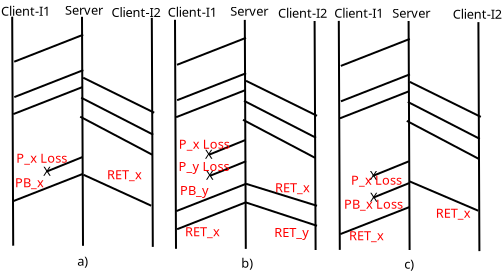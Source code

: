 <?xml version="1.0" encoding="UTF-8"?>
<dia:diagram xmlns:dia="http://www.lysator.liu.se/~alla/dia/">
  <dia:layer name="Background" visible="true" active="true">
    <dia:object type="Standard - Line" version="0" id="O0">
      <dia:attribute name="obj_pos">
        <dia:point val="2.1,1"/>
      </dia:attribute>
      <dia:attribute name="obj_bb">
        <dia:rectangle val="2.05,0.95;2.2,12.5"/>
      </dia:attribute>
      <dia:attribute name="conn_endpoints">
        <dia:point val="2.1,1"/>
        <dia:point val="2.15,12.45"/>
      </dia:attribute>
      <dia:attribute name="numcp">
        <dia:int val="1"/>
      </dia:attribute>
    </dia:object>
    <dia:object type="Standard - Line" version="0" id="O1">
      <dia:attribute name="obj_pos">
        <dia:point val="5.59,1.005"/>
      </dia:attribute>
      <dia:attribute name="obj_bb">
        <dia:rectangle val="5.54,0.955;5.69,12.505"/>
      </dia:attribute>
      <dia:attribute name="conn_endpoints">
        <dia:point val="5.59,1.005"/>
        <dia:point val="5.64,12.455"/>
      </dia:attribute>
      <dia:attribute name="numcp">
        <dia:int val="1"/>
      </dia:attribute>
    </dia:object>
    <dia:object type="Standard - Line" version="0" id="O2">
      <dia:attribute name="obj_pos">
        <dia:point val="9.08,1.06"/>
      </dia:attribute>
      <dia:attribute name="obj_bb">
        <dia:rectangle val="9.03,1.01;9.18,12.56"/>
      </dia:attribute>
      <dia:attribute name="conn_endpoints">
        <dia:point val="9.08,1.06"/>
        <dia:point val="9.13,12.51"/>
      </dia:attribute>
      <dia:attribute name="numcp">
        <dia:int val="1"/>
      </dia:attribute>
    </dia:object>
    <dia:object type="Standard - Line" version="0" id="O3">
      <dia:attribute name="obj_pos">
        <dia:point val="5.65,4.05"/>
      </dia:attribute>
      <dia:attribute name="obj_bb">
        <dia:rectangle val="5.583,3.983;9.267,5.867"/>
      </dia:attribute>
      <dia:attribute name="conn_endpoints">
        <dia:point val="5.65,4.05"/>
        <dia:point val="9.2,5.8"/>
      </dia:attribute>
      <dia:attribute name="numcp">
        <dia:int val="1"/>
      </dia:attribute>
    </dia:object>
    <dia:object type="Standard - Line" version="0" id="O4">
      <dia:attribute name="obj_pos">
        <dia:point val="5.55,5.05"/>
      </dia:attribute>
      <dia:attribute name="obj_bb">
        <dia:rectangle val="5.483,4.983;9.217,6.967"/>
      </dia:attribute>
      <dia:attribute name="conn_endpoints">
        <dia:point val="5.55,5.05"/>
        <dia:point val="9.15,6.9"/>
      </dia:attribute>
      <dia:attribute name="numcp">
        <dia:int val="1"/>
      </dia:attribute>
    </dia:object>
    <dia:object type="Standard - Line" version="0" id="O5">
      <dia:attribute name="obj_pos">
        <dia:point val="5.5,6"/>
      </dia:attribute>
      <dia:attribute name="obj_bb">
        <dia:rectangle val="5.432,5.932;9.168,7.968"/>
      </dia:attribute>
      <dia:attribute name="conn_endpoints">
        <dia:point val="5.5,6"/>
        <dia:point val="9.1,7.9"/>
      </dia:attribute>
      <dia:attribute name="numcp">
        <dia:int val="1"/>
      </dia:attribute>
    </dia:object>
    <dia:object type="Standard - Line" version="0" id="O6">
      <dia:attribute name="obj_pos">
        <dia:point val="2.2,3.25"/>
      </dia:attribute>
      <dia:attribute name="obj_bb">
        <dia:rectangle val="2.135,1.835;5.715,3.315"/>
      </dia:attribute>
      <dia:attribute name="conn_endpoints">
        <dia:point val="2.2,3.25"/>
        <dia:point val="5.65,1.9"/>
      </dia:attribute>
      <dia:attribute name="numcp">
        <dia:int val="1"/>
      </dia:attribute>
    </dia:object>
    <dia:object type="Standard - Text" version="1" id="O7">
      <dia:attribute name="obj_pos">
        <dia:point val="3.65,8.95"/>
      </dia:attribute>
      <dia:attribute name="obj_bb">
        <dia:rectangle val="3.65,8.355;4.088,9.102"/>
      </dia:attribute>
      <dia:attribute name="text">
        <dia:composite type="text">
          <dia:attribute name="string">
            <dia:string>#X#</dia:string>
          </dia:attribute>
          <dia:attribute name="font">
            <dia:font family="sans" style="0" name="Helvetica"/>
          </dia:attribute>
          <dia:attribute name="height">
            <dia:real val="0.8"/>
          </dia:attribute>
          <dia:attribute name="pos">
            <dia:point val="3.65,8.95"/>
          </dia:attribute>
          <dia:attribute name="color">
            <dia:color val="#000000"/>
          </dia:attribute>
          <dia:attribute name="alignment">
            <dia:enum val="0"/>
          </dia:attribute>
        </dia:composite>
      </dia:attribute>
      <dia:attribute name="valign">
        <dia:enum val="3"/>
      </dia:attribute>
    </dia:object>
    <dia:object type="Standard - Line" version="0" id="O8">
      <dia:attribute name="obj_pos">
        <dia:point val="2.205,5.02"/>
      </dia:attribute>
      <dia:attribute name="obj_bb">
        <dia:rectangle val="2.14,3.605;5.72,5.085"/>
      </dia:attribute>
      <dia:attribute name="conn_endpoints">
        <dia:point val="2.205,5.02"/>
        <dia:point val="5.655,3.67"/>
      </dia:attribute>
      <dia:attribute name="numcp">
        <dia:int val="1"/>
      </dia:attribute>
    </dia:object>
    <dia:object type="Standard - Line" version="0" id="O9">
      <dia:attribute name="obj_pos">
        <dia:point val="2.155,5.87"/>
      </dia:attribute>
      <dia:attribute name="obj_bb">
        <dia:rectangle val="2.09,4.455;5.67,5.935"/>
      </dia:attribute>
      <dia:attribute name="conn_endpoints">
        <dia:point val="2.155,5.87"/>
        <dia:point val="5.605,4.52"/>
      </dia:attribute>
      <dia:attribute name="numcp">
        <dia:int val="1"/>
      </dia:attribute>
    </dia:object>
    <dia:object type="Standard - Line" version="0" id="O10">
      <dia:attribute name="obj_pos">
        <dia:point val="3.8,8.75"/>
      </dia:attribute>
      <dia:attribute name="obj_bb">
        <dia:rectangle val="3.735,7.955;5.67,8.815"/>
      </dia:attribute>
      <dia:attribute name="conn_endpoints">
        <dia:point val="3.8,8.75"/>
        <dia:point val="5.605,8.02"/>
      </dia:attribute>
      <dia:attribute name="numcp">
        <dia:int val="1"/>
      </dia:attribute>
    </dia:object>
    <dia:object type="Standard - Line" version="0" id="O11">
      <dia:attribute name="obj_pos">
        <dia:point val="10.24,1.155"/>
      </dia:attribute>
      <dia:attribute name="obj_bb">
        <dia:rectangle val="10.19,1.105;10.34,12.655"/>
      </dia:attribute>
      <dia:attribute name="conn_endpoints">
        <dia:point val="10.24,1.155"/>
        <dia:point val="10.29,12.605"/>
      </dia:attribute>
      <dia:attribute name="numcp">
        <dia:int val="1"/>
      </dia:attribute>
    </dia:object>
    <dia:object type="Standard - Line" version="0" id="O12">
      <dia:attribute name="obj_pos">
        <dia:point val="13.73,1.16"/>
      </dia:attribute>
      <dia:attribute name="obj_bb">
        <dia:rectangle val="13.68,1.11;13.831,12.661"/>
      </dia:attribute>
      <dia:attribute name="conn_endpoints">
        <dia:point val="13.73,1.16"/>
        <dia:point val="13.78,12.61"/>
      </dia:attribute>
      <dia:attribute name="numcp">
        <dia:int val="1"/>
      </dia:attribute>
    </dia:object>
    <dia:object type="Standard - Line" version="0" id="O13">
      <dia:attribute name="obj_pos">
        <dia:point val="17.22,1.215"/>
      </dia:attribute>
      <dia:attribute name="obj_bb">
        <dia:rectangle val="17.17,1.165;17.321,12.716"/>
      </dia:attribute>
      <dia:attribute name="conn_endpoints">
        <dia:point val="17.22,1.215"/>
        <dia:point val="17.27,12.665"/>
      </dia:attribute>
      <dia:attribute name="numcp">
        <dia:int val="1"/>
      </dia:attribute>
    </dia:object>
    <dia:object type="Standard - Line" version="0" id="O14">
      <dia:attribute name="obj_pos">
        <dia:point val="13.79,4.205"/>
      </dia:attribute>
      <dia:attribute name="obj_bb">
        <dia:rectangle val="13.723,4.138;17.407,6.022"/>
      </dia:attribute>
      <dia:attribute name="conn_endpoints">
        <dia:point val="13.79,4.205"/>
        <dia:point val="17.34,5.955"/>
      </dia:attribute>
      <dia:attribute name="numcp">
        <dia:int val="1"/>
      </dia:attribute>
    </dia:object>
    <dia:object type="Standard - Line" version="0" id="O15">
      <dia:attribute name="obj_pos">
        <dia:point val="13.69,5.205"/>
      </dia:attribute>
      <dia:attribute name="obj_bb">
        <dia:rectangle val="13.623,5.138;17.358,7.123"/>
      </dia:attribute>
      <dia:attribute name="conn_endpoints">
        <dia:point val="13.69,5.205"/>
        <dia:point val="17.29,7.055"/>
      </dia:attribute>
      <dia:attribute name="numcp">
        <dia:int val="1"/>
      </dia:attribute>
    </dia:object>
    <dia:object type="Standard - Line" version="0" id="O16">
      <dia:attribute name="obj_pos">
        <dia:point val="13.64,6.155"/>
      </dia:attribute>
      <dia:attribute name="obj_bb">
        <dia:rectangle val="13.573,6.088;17.308,8.123"/>
      </dia:attribute>
      <dia:attribute name="conn_endpoints">
        <dia:point val="13.64,6.155"/>
        <dia:point val="17.24,8.055"/>
      </dia:attribute>
      <dia:attribute name="numcp">
        <dia:int val="1"/>
      </dia:attribute>
    </dia:object>
    <dia:object type="Standard - Line" version="0" id="O17">
      <dia:attribute name="obj_pos">
        <dia:point val="10.34,3.405"/>
      </dia:attribute>
      <dia:attribute name="obj_bb">
        <dia:rectangle val="10.275,1.99;13.855,3.47"/>
      </dia:attribute>
      <dia:attribute name="conn_endpoints">
        <dia:point val="10.34,3.405"/>
        <dia:point val="13.79,2.055"/>
      </dia:attribute>
      <dia:attribute name="numcp">
        <dia:int val="1"/>
      </dia:attribute>
    </dia:object>
    <dia:object type="Standard - Text" version="1" id="O18">
      <dia:attribute name="obj_pos">
        <dia:point val="11.79,9.155"/>
      </dia:attribute>
      <dia:attribute name="obj_bb">
        <dia:rectangle val="11.79,8.56;12.228,9.308"/>
      </dia:attribute>
      <dia:attribute name="text">
        <dia:composite type="text">
          <dia:attribute name="string">
            <dia:string>#X#</dia:string>
          </dia:attribute>
          <dia:attribute name="font">
            <dia:font family="sans" style="0" name="Helvetica"/>
          </dia:attribute>
          <dia:attribute name="height">
            <dia:real val="0.8"/>
          </dia:attribute>
          <dia:attribute name="pos">
            <dia:point val="11.79,9.155"/>
          </dia:attribute>
          <dia:attribute name="color">
            <dia:color val="#000000"/>
          </dia:attribute>
          <dia:attribute name="alignment">
            <dia:enum val="0"/>
          </dia:attribute>
        </dia:composite>
      </dia:attribute>
      <dia:attribute name="valign">
        <dia:enum val="3"/>
      </dia:attribute>
    </dia:object>
    <dia:object type="Standard - Line" version="0" id="O19">
      <dia:attribute name="obj_pos">
        <dia:point val="10.345,5.175"/>
      </dia:attribute>
      <dia:attribute name="obj_bb">
        <dia:rectangle val="10.28,3.76;13.86,5.24"/>
      </dia:attribute>
      <dia:attribute name="conn_endpoints">
        <dia:point val="10.345,5.175"/>
        <dia:point val="13.795,3.825"/>
      </dia:attribute>
      <dia:attribute name="numcp">
        <dia:int val="1"/>
      </dia:attribute>
    </dia:object>
    <dia:object type="Standard - Line" version="0" id="O20">
      <dia:attribute name="obj_pos">
        <dia:point val="10.295,6.025"/>
      </dia:attribute>
      <dia:attribute name="obj_bb">
        <dia:rectangle val="10.23,4.61;13.81,6.09"/>
      </dia:attribute>
      <dia:attribute name="conn_endpoints">
        <dia:point val="10.295,6.025"/>
        <dia:point val="13.745,4.675"/>
      </dia:attribute>
      <dia:attribute name="numcp">
        <dia:int val="1"/>
      </dia:attribute>
    </dia:object>
    <dia:object type="Standard - Line" version="0" id="O21">
      <dia:attribute name="obj_pos">
        <dia:point val="11.99,8.955"/>
      </dia:attribute>
      <dia:attribute name="obj_bb">
        <dia:rectangle val="11.925,8.16;13.86,9.02"/>
      </dia:attribute>
      <dia:attribute name="conn_endpoints">
        <dia:point val="11.99,8.955"/>
        <dia:point val="13.795,8.225"/>
      </dia:attribute>
      <dia:attribute name="numcp">
        <dia:int val="1"/>
      </dia:attribute>
    </dia:object>
    <dia:object type="Standard - Line" version="0" id="O22">
      <dia:attribute name="obj_pos">
        <dia:point val="18.43,1.21"/>
      </dia:attribute>
      <dia:attribute name="obj_bb">
        <dia:rectangle val="18.38,1.16;18.53,12.71"/>
      </dia:attribute>
      <dia:attribute name="conn_endpoints">
        <dia:point val="18.43,1.21"/>
        <dia:point val="18.48,12.66"/>
      </dia:attribute>
      <dia:attribute name="numcp">
        <dia:int val="1"/>
      </dia:attribute>
    </dia:object>
    <dia:object type="Standard - Line" version="0" id="O23">
      <dia:attribute name="obj_pos">
        <dia:point val="21.92,1.215"/>
      </dia:attribute>
      <dia:attribute name="obj_bb">
        <dia:rectangle val="21.87,1.165;22.021,12.716"/>
      </dia:attribute>
      <dia:attribute name="conn_endpoints">
        <dia:point val="21.92,1.215"/>
        <dia:point val="21.97,12.665"/>
      </dia:attribute>
      <dia:attribute name="numcp">
        <dia:int val="1"/>
      </dia:attribute>
    </dia:object>
    <dia:object type="Standard - Line" version="0" id="O24">
      <dia:attribute name="obj_pos">
        <dia:point val="25.41,1.27"/>
      </dia:attribute>
      <dia:attribute name="obj_bb">
        <dia:rectangle val="25.36,1.22;25.511,12.771"/>
      </dia:attribute>
      <dia:attribute name="conn_endpoints">
        <dia:point val="25.41,1.27"/>
        <dia:point val="25.46,12.72"/>
      </dia:attribute>
      <dia:attribute name="numcp">
        <dia:int val="1"/>
      </dia:attribute>
    </dia:object>
    <dia:object type="Standard - Line" version="0" id="O25">
      <dia:attribute name="obj_pos">
        <dia:point val="21.98,4.26"/>
      </dia:attribute>
      <dia:attribute name="obj_bb">
        <dia:rectangle val="21.913,4.193;25.597,6.077"/>
      </dia:attribute>
      <dia:attribute name="conn_endpoints">
        <dia:point val="21.98,4.26"/>
        <dia:point val="25.53,6.01"/>
      </dia:attribute>
      <dia:attribute name="numcp">
        <dia:int val="1"/>
      </dia:attribute>
    </dia:object>
    <dia:object type="Standard - Line" version="0" id="O26">
      <dia:attribute name="obj_pos">
        <dia:point val="21.88,5.26"/>
      </dia:attribute>
      <dia:attribute name="obj_bb">
        <dia:rectangle val="21.813,5.193;25.547,7.178"/>
      </dia:attribute>
      <dia:attribute name="conn_endpoints">
        <dia:point val="21.88,5.26"/>
        <dia:point val="25.48,7.11"/>
      </dia:attribute>
      <dia:attribute name="numcp">
        <dia:int val="1"/>
      </dia:attribute>
    </dia:object>
    <dia:object type="Standard - Line" version="0" id="O27">
      <dia:attribute name="obj_pos">
        <dia:point val="21.83,6.21"/>
      </dia:attribute>
      <dia:attribute name="obj_bb">
        <dia:rectangle val="21.763,6.143;25.498,8.178"/>
      </dia:attribute>
      <dia:attribute name="conn_endpoints">
        <dia:point val="21.83,6.21"/>
        <dia:point val="25.43,8.11"/>
      </dia:attribute>
      <dia:attribute name="numcp">
        <dia:int val="1"/>
      </dia:attribute>
    </dia:object>
    <dia:object type="Standard - Line" version="0" id="O28">
      <dia:attribute name="obj_pos">
        <dia:point val="18.53,3.46"/>
      </dia:attribute>
      <dia:attribute name="obj_bb">
        <dia:rectangle val="18.465,2.045;22.045,3.525"/>
      </dia:attribute>
      <dia:attribute name="conn_endpoints">
        <dia:point val="18.53,3.46"/>
        <dia:point val="21.98,2.11"/>
      </dia:attribute>
      <dia:attribute name="numcp">
        <dia:int val="1"/>
      </dia:attribute>
    </dia:object>
    <dia:object type="Standard - Text" version="1" id="O29">
      <dia:attribute name="obj_pos">
        <dia:point val="19.98,9.16"/>
      </dia:attribute>
      <dia:attribute name="obj_bb">
        <dia:rectangle val="19.98,8.565;20.418,9.313"/>
      </dia:attribute>
      <dia:attribute name="text">
        <dia:composite type="text">
          <dia:attribute name="string">
            <dia:string>#X#</dia:string>
          </dia:attribute>
          <dia:attribute name="font">
            <dia:font family="sans" style="0" name="Helvetica"/>
          </dia:attribute>
          <dia:attribute name="height">
            <dia:real val="0.8"/>
          </dia:attribute>
          <dia:attribute name="pos">
            <dia:point val="19.98,9.16"/>
          </dia:attribute>
          <dia:attribute name="color">
            <dia:color val="#000000"/>
          </dia:attribute>
          <dia:attribute name="alignment">
            <dia:enum val="0"/>
          </dia:attribute>
        </dia:composite>
      </dia:attribute>
      <dia:attribute name="valign">
        <dia:enum val="3"/>
      </dia:attribute>
    </dia:object>
    <dia:object type="Standard - Line" version="0" id="O30">
      <dia:attribute name="obj_pos">
        <dia:point val="18.535,5.23"/>
      </dia:attribute>
      <dia:attribute name="obj_bb">
        <dia:rectangle val="18.47,3.815;22.05,5.295"/>
      </dia:attribute>
      <dia:attribute name="conn_endpoints">
        <dia:point val="18.535,5.23"/>
        <dia:point val="21.985,3.88"/>
      </dia:attribute>
      <dia:attribute name="numcp">
        <dia:int val="1"/>
      </dia:attribute>
    </dia:object>
    <dia:object type="Standard - Line" version="0" id="O31">
      <dia:attribute name="obj_pos">
        <dia:point val="18.485,6.08"/>
      </dia:attribute>
      <dia:attribute name="obj_bb">
        <dia:rectangle val="18.42,4.665;22.0,6.145"/>
      </dia:attribute>
      <dia:attribute name="conn_endpoints">
        <dia:point val="18.485,6.08"/>
        <dia:point val="21.935,4.73"/>
      </dia:attribute>
      <dia:attribute name="numcp">
        <dia:int val="1"/>
      </dia:attribute>
    </dia:object>
    <dia:object type="Standard - Line" version="0" id="O32">
      <dia:attribute name="obj_pos">
        <dia:point val="20.13,8.96"/>
      </dia:attribute>
      <dia:attribute name="obj_bb">
        <dia:rectangle val="20.065,8.165;22.0,9.025"/>
      </dia:attribute>
      <dia:attribute name="conn_endpoints">
        <dia:point val="20.13,8.96"/>
        <dia:point val="21.935,8.23"/>
      </dia:attribute>
      <dia:attribute name="numcp">
        <dia:int val="1"/>
      </dia:attribute>
    </dia:object>
    <dia:object type="Standard - Line" version="0" id="O33">
      <dia:attribute name="obj_pos">
        <dia:point val="2.155,10.22"/>
      </dia:attribute>
      <dia:attribute name="obj_bb">
        <dia:rectangle val="2.09,8.805;5.67,10.285"/>
      </dia:attribute>
      <dia:attribute name="conn_endpoints">
        <dia:point val="2.155,10.22"/>
        <dia:point val="5.605,8.87"/>
      </dia:attribute>
      <dia:attribute name="numcp">
        <dia:int val="1"/>
      </dia:attribute>
    </dia:object>
    <dia:object type="Standard - Text" version="1" id="O34">
      <dia:attribute name="obj_pos">
        <dia:point val="11.74,8.1"/>
      </dia:attribute>
      <dia:attribute name="obj_bb">
        <dia:rectangle val="11.74,7.505;12.178,8.253"/>
      </dia:attribute>
      <dia:attribute name="text">
        <dia:composite type="text">
          <dia:attribute name="string">
            <dia:string>#X#</dia:string>
          </dia:attribute>
          <dia:attribute name="font">
            <dia:font family="sans" style="0" name="Helvetica"/>
          </dia:attribute>
          <dia:attribute name="height">
            <dia:real val="0.8"/>
          </dia:attribute>
          <dia:attribute name="pos">
            <dia:point val="11.74,8.1"/>
          </dia:attribute>
          <dia:attribute name="color">
            <dia:color val="#000000"/>
          </dia:attribute>
          <dia:attribute name="alignment">
            <dia:enum val="0"/>
          </dia:attribute>
        </dia:composite>
      </dia:attribute>
      <dia:attribute name="valign">
        <dia:enum val="3"/>
      </dia:attribute>
    </dia:object>
    <dia:object type="Standard - Line" version="0" id="O35">
      <dia:attribute name="obj_pos">
        <dia:point val="11.94,7.9"/>
      </dia:attribute>
      <dia:attribute name="obj_bb">
        <dia:rectangle val="11.875,7.105;13.81,7.965"/>
      </dia:attribute>
      <dia:attribute name="conn_endpoints">
        <dia:point val="11.94,7.9"/>
        <dia:point val="13.745,7.17"/>
      </dia:attribute>
      <dia:attribute name="numcp">
        <dia:int val="1"/>
      </dia:attribute>
    </dia:object>
    <dia:object type="Standard - Line" version="0" id="O36">
      <dia:attribute name="obj_pos">
        <dia:point val="10.305,10.72"/>
      </dia:attribute>
      <dia:attribute name="obj_bb">
        <dia:rectangle val="10.24,9.305;13.82,10.785"/>
      </dia:attribute>
      <dia:attribute name="conn_endpoints">
        <dia:point val="10.305,10.72"/>
        <dia:point val="13.755,9.37"/>
      </dia:attribute>
      <dia:attribute name="numcp">
        <dia:int val="1"/>
      </dia:attribute>
    </dia:object>
    <dia:object type="Standard - Line" version="0" id="O37">
      <dia:attribute name="obj_pos">
        <dia:point val="10.345,11.625"/>
      </dia:attribute>
      <dia:attribute name="obj_bb">
        <dia:rectangle val="10.28,10.21;13.86,11.69"/>
      </dia:attribute>
      <dia:attribute name="conn_endpoints">
        <dia:point val="10.345,11.625"/>
        <dia:point val="13.795,10.275"/>
      </dia:attribute>
      <dia:attribute name="numcp">
        <dia:int val="1"/>
      </dia:attribute>
    </dia:object>
    <dia:object type="Standard - Text" version="1" id="O38">
      <dia:attribute name="obj_pos">
        <dia:point val="19.99,10.25"/>
      </dia:attribute>
      <dia:attribute name="obj_bb">
        <dia:rectangle val="19.99,9.655;20.427,10.403"/>
      </dia:attribute>
      <dia:attribute name="text">
        <dia:composite type="text">
          <dia:attribute name="string">
            <dia:string>#X#</dia:string>
          </dia:attribute>
          <dia:attribute name="font">
            <dia:font family="sans" style="0" name="Helvetica"/>
          </dia:attribute>
          <dia:attribute name="height">
            <dia:real val="0.8"/>
          </dia:attribute>
          <dia:attribute name="pos">
            <dia:point val="19.99,10.25"/>
          </dia:attribute>
          <dia:attribute name="color">
            <dia:color val="#000000"/>
          </dia:attribute>
          <dia:attribute name="alignment">
            <dia:enum val="0"/>
          </dia:attribute>
        </dia:composite>
      </dia:attribute>
      <dia:attribute name="valign">
        <dia:enum val="3"/>
      </dia:attribute>
    </dia:object>
    <dia:object type="Standard - Line" version="0" id="O39">
      <dia:attribute name="obj_pos">
        <dia:point val="20.14,10.05"/>
      </dia:attribute>
      <dia:attribute name="obj_bb">
        <dia:rectangle val="20.075,9.255;22.01,10.115"/>
      </dia:attribute>
      <dia:attribute name="conn_endpoints">
        <dia:point val="20.14,10.05"/>
        <dia:point val="21.945,9.32"/>
      </dia:attribute>
      <dia:attribute name="numcp">
        <dia:int val="1"/>
      </dia:attribute>
    </dia:object>
    <dia:object type="Standard - Line" version="0" id="O40">
      <dia:attribute name="obj_pos">
        <dia:point val="18.505,11.87"/>
      </dia:attribute>
      <dia:attribute name="obj_bb">
        <dia:rectangle val="18.44,10.455;22.02,11.935"/>
      </dia:attribute>
      <dia:attribute name="conn_endpoints">
        <dia:point val="18.505,11.87"/>
        <dia:point val="21.955,10.52"/>
      </dia:attribute>
      <dia:attribute name="numcp">
        <dia:int val="1"/>
      </dia:attribute>
    </dia:object>
    <dia:object type="Standard - Line" version="0" id="O41">
      <dia:attribute name="obj_pos">
        <dia:point val="21.945,9.225"/>
      </dia:attribute>
      <dia:attribute name="obj_bb">
        <dia:rectangle val="21.879,9.159;25.466,10.766"/>
      </dia:attribute>
      <dia:attribute name="conn_endpoints">
        <dia:point val="21.945,9.225"/>
        <dia:point val="25.4,10.7"/>
      </dia:attribute>
      <dia:attribute name="numcp">
        <dia:int val="1"/>
      </dia:attribute>
    </dia:object>
    <dia:object type="Standard - Text" version="1" id="O42">
      <dia:attribute name="obj_pos">
        <dia:point val="21.1,1.05"/>
      </dia:attribute>
      <dia:attribute name="obj_bb">
        <dia:rectangle val="21.1,0.455;23.203,1.202"/>
      </dia:attribute>
      <dia:attribute name="text">
        <dia:composite type="text">
          <dia:attribute name="string">
            <dia:string>#Server#</dia:string>
          </dia:attribute>
          <dia:attribute name="font">
            <dia:font family="sans" style="0" name="Helvetica"/>
          </dia:attribute>
          <dia:attribute name="height">
            <dia:real val="0.8"/>
          </dia:attribute>
          <dia:attribute name="pos">
            <dia:point val="21.1,1.05"/>
          </dia:attribute>
          <dia:attribute name="color">
            <dia:color val="#000000"/>
          </dia:attribute>
          <dia:attribute name="alignment">
            <dia:enum val="0"/>
          </dia:attribute>
        </dia:composite>
      </dia:attribute>
      <dia:attribute name="valign">
        <dia:enum val="3"/>
      </dia:attribute>
    </dia:object>
    <dia:object type="Standard - Text" version="1" id="O43">
      <dia:attribute name="obj_pos">
        <dia:point val="4.74,0.9"/>
      </dia:attribute>
      <dia:attribute name="obj_bb">
        <dia:rectangle val="4.74,0.305;6.843,1.052"/>
      </dia:attribute>
      <dia:attribute name="text">
        <dia:composite type="text">
          <dia:attribute name="string">
            <dia:string>#Server#</dia:string>
          </dia:attribute>
          <dia:attribute name="font">
            <dia:font family="sans" style="0" name="Helvetica"/>
          </dia:attribute>
          <dia:attribute name="height">
            <dia:real val="0.8"/>
          </dia:attribute>
          <dia:attribute name="pos">
            <dia:point val="4.74,0.9"/>
          </dia:attribute>
          <dia:attribute name="color">
            <dia:color val="#000000"/>
          </dia:attribute>
          <dia:attribute name="alignment">
            <dia:enum val="0"/>
          </dia:attribute>
        </dia:composite>
      </dia:attribute>
      <dia:attribute name="valign">
        <dia:enum val="3"/>
      </dia:attribute>
    </dia:object>
    <dia:object type="Standard - Text" version="1" id="O44">
      <dia:attribute name="obj_pos">
        <dia:point val="13,0.95"/>
      </dia:attribute>
      <dia:attribute name="obj_bb">
        <dia:rectangle val="13,0.355;15.102,1.103"/>
      </dia:attribute>
      <dia:attribute name="text">
        <dia:composite type="text">
          <dia:attribute name="string">
            <dia:string>#Server#</dia:string>
          </dia:attribute>
          <dia:attribute name="font">
            <dia:font family="sans" style="0" name="Helvetica"/>
          </dia:attribute>
          <dia:attribute name="height">
            <dia:real val="0.8"/>
          </dia:attribute>
          <dia:attribute name="pos">
            <dia:point val="13,0.95"/>
          </dia:attribute>
          <dia:attribute name="color">
            <dia:color val="#000000"/>
          </dia:attribute>
          <dia:attribute name="alignment">
            <dia:enum val="0"/>
          </dia:attribute>
        </dia:composite>
      </dia:attribute>
      <dia:attribute name="valign">
        <dia:enum val="3"/>
      </dia:attribute>
    </dia:object>
    <dia:object type="Standard - Text" version="1" id="O45">
      <dia:attribute name="obj_pos">
        <dia:point val="18.2,1.05"/>
      </dia:attribute>
      <dia:attribute name="obj_bb">
        <dia:rectangle val="18.2,0.436;20.899,1.24"/>
      </dia:attribute>
      <dia:attribute name="text">
        <dia:composite type="text">
          <dia:attribute name="string">
            <dia:string>#Client-I1#</dia:string>
          </dia:attribute>
          <dia:attribute name="font">
            <dia:font family="sans" style="0" name="Helvetica"/>
          </dia:attribute>
          <dia:attribute name="height">
            <dia:real val="0.8"/>
          </dia:attribute>
          <dia:attribute name="pos">
            <dia:point val="18.2,1.05"/>
          </dia:attribute>
          <dia:attribute name="color">
            <dia:color val="#000000"/>
          </dia:attribute>
          <dia:attribute name="alignment">
            <dia:enum val="0"/>
          </dia:attribute>
        </dia:composite>
      </dia:attribute>
      <dia:attribute name="valign">
        <dia:enum val="3"/>
      </dia:attribute>
    </dia:object>
    <dia:object type="Standard - Text" version="1" id="O46">
      <dia:attribute name="obj_pos">
        <dia:point val="1.54,0.95"/>
      </dia:attribute>
      <dia:attribute name="obj_bb">
        <dia:rectangle val="1.54,0.336;4.239,1.14"/>
      </dia:attribute>
      <dia:attribute name="text">
        <dia:composite type="text">
          <dia:attribute name="string">
            <dia:string>#Client-I1#</dia:string>
          </dia:attribute>
          <dia:attribute name="font">
            <dia:font family="sans" style="0" name="Helvetica"/>
          </dia:attribute>
          <dia:attribute name="height">
            <dia:real val="0.8"/>
          </dia:attribute>
          <dia:attribute name="pos">
            <dia:point val="1.54,0.95"/>
          </dia:attribute>
          <dia:attribute name="color">
            <dia:color val="#000000"/>
          </dia:attribute>
          <dia:attribute name="alignment">
            <dia:enum val="0"/>
          </dia:attribute>
        </dia:composite>
      </dia:attribute>
      <dia:attribute name="valign">
        <dia:enum val="3"/>
      </dia:attribute>
    </dia:object>
    <dia:object type="Standard - Text" version="1" id="O47">
      <dia:attribute name="obj_pos">
        <dia:point val="9.88,1.005"/>
      </dia:attribute>
      <dia:attribute name="obj_bb">
        <dia:rectangle val="9.88,0.391;12.579,1.195"/>
      </dia:attribute>
      <dia:attribute name="text">
        <dia:composite type="text">
          <dia:attribute name="string">
            <dia:string>#Client-I1#</dia:string>
          </dia:attribute>
          <dia:attribute name="font">
            <dia:font family="sans" style="0" name="Helvetica"/>
          </dia:attribute>
          <dia:attribute name="height">
            <dia:real val="0.8"/>
          </dia:attribute>
          <dia:attribute name="pos">
            <dia:point val="9.88,1.005"/>
          </dia:attribute>
          <dia:attribute name="color">
            <dia:color val="#000000"/>
          </dia:attribute>
          <dia:attribute name="alignment">
            <dia:enum val="0"/>
          </dia:attribute>
        </dia:composite>
      </dia:attribute>
      <dia:attribute name="valign">
        <dia:enum val="3"/>
      </dia:attribute>
    </dia:object>
    <dia:object type="Standard - Text" version="1" id="O48">
      <dia:attribute name="obj_pos">
        <dia:point val="7.07,1.01"/>
      </dia:attribute>
      <dia:attribute name="obj_bb">
        <dia:rectangle val="7.07,0.415;9.75,1.163"/>
      </dia:attribute>
      <dia:attribute name="text">
        <dia:composite type="text">
          <dia:attribute name="string">
            <dia:string>#Client-I2#</dia:string>
          </dia:attribute>
          <dia:attribute name="font">
            <dia:font family="sans" style="0" name="Helvetica"/>
          </dia:attribute>
          <dia:attribute name="height">
            <dia:real val="0.8"/>
          </dia:attribute>
          <dia:attribute name="pos">
            <dia:point val="7.07,1.01"/>
          </dia:attribute>
          <dia:attribute name="color">
            <dia:color val="#000000"/>
          </dia:attribute>
          <dia:attribute name="alignment">
            <dia:enum val="0"/>
          </dia:attribute>
        </dia:composite>
      </dia:attribute>
      <dia:attribute name="valign">
        <dia:enum val="3"/>
      </dia:attribute>
    </dia:object>
    <dia:object type="Standard - Text" version="1" id="O49">
      <dia:attribute name="obj_pos">
        <dia:point val="15.39,1.05"/>
      </dia:attribute>
      <dia:attribute name="obj_bb">
        <dia:rectangle val="15.39,0.455;18.07,1.202"/>
      </dia:attribute>
      <dia:attribute name="text">
        <dia:composite type="text">
          <dia:attribute name="string">
            <dia:string>#Client-I2#</dia:string>
          </dia:attribute>
          <dia:attribute name="font">
            <dia:font family="sans" style="0" name="Helvetica"/>
          </dia:attribute>
          <dia:attribute name="height">
            <dia:real val="0.8"/>
          </dia:attribute>
          <dia:attribute name="pos">
            <dia:point val="15.39,1.05"/>
          </dia:attribute>
          <dia:attribute name="color">
            <dia:color val="#000000"/>
          </dia:attribute>
          <dia:attribute name="alignment">
            <dia:enum val="0"/>
          </dia:attribute>
        </dia:composite>
      </dia:attribute>
      <dia:attribute name="valign">
        <dia:enum val="3"/>
      </dia:attribute>
    </dia:object>
    <dia:object type="Standard - Text" version="1" id="O50">
      <dia:attribute name="obj_pos">
        <dia:point val="24.13,1.105"/>
      </dia:attribute>
      <dia:attribute name="obj_bb">
        <dia:rectangle val="24.13,0.491;26.829,1.295"/>
      </dia:attribute>
      <dia:attribute name="text">
        <dia:composite type="text">
          <dia:attribute name="string">
            <dia:string>#Client-I2#</dia:string>
          </dia:attribute>
          <dia:attribute name="font">
            <dia:font family="sans" style="0" name="Helvetica"/>
          </dia:attribute>
          <dia:attribute name="height">
            <dia:real val="0.8"/>
          </dia:attribute>
          <dia:attribute name="pos">
            <dia:point val="24.13,1.105"/>
          </dia:attribute>
          <dia:attribute name="color">
            <dia:color val="#000000"/>
          </dia:attribute>
          <dia:attribute name="alignment">
            <dia:enum val="0"/>
          </dia:attribute>
        </dia:composite>
      </dia:attribute>
      <dia:attribute name="valign">
        <dia:enum val="3"/>
      </dia:attribute>
    </dia:object>
    <dia:object type="Standard - Text" version="1" id="O51">
      <dia:attribute name="obj_pos">
        <dia:point val="2.3,8.3"/>
      </dia:attribute>
      <dia:attribute name="obj_bb">
        <dia:rectangle val="2.3,7.705;4.992,8.453"/>
      </dia:attribute>
      <dia:attribute name="text">
        <dia:composite type="text">
          <dia:attribute name="string">
            <dia:string>#P_x Loss#</dia:string>
          </dia:attribute>
          <dia:attribute name="font">
            <dia:font family="sans" style="0" name="Helvetica"/>
          </dia:attribute>
          <dia:attribute name="height">
            <dia:real val="0.8"/>
          </dia:attribute>
          <dia:attribute name="pos">
            <dia:point val="2.3,8.3"/>
          </dia:attribute>
          <dia:attribute name="color">
            <dia:color val="#ff0000"/>
          </dia:attribute>
          <dia:attribute name="alignment">
            <dia:enum val="0"/>
          </dia:attribute>
        </dia:composite>
      </dia:attribute>
      <dia:attribute name="valign">
        <dia:enum val="3"/>
      </dia:attribute>
    </dia:object>
    <dia:object type="Standard - Text" version="1" id="O52">
      <dia:attribute name="obj_pos">
        <dia:point val="10.43,7.605"/>
      </dia:attribute>
      <dia:attribute name="obj_bb">
        <dia:rectangle val="10.43,7.01;13.123,7.758"/>
      </dia:attribute>
      <dia:attribute name="text">
        <dia:composite type="text">
          <dia:attribute name="string">
            <dia:string>#P_x Loss#</dia:string>
          </dia:attribute>
          <dia:attribute name="font">
            <dia:font family="sans" style="0" name="Helvetica"/>
          </dia:attribute>
          <dia:attribute name="height">
            <dia:real val="0.8"/>
          </dia:attribute>
          <dia:attribute name="pos">
            <dia:point val="10.43,7.605"/>
          </dia:attribute>
          <dia:attribute name="color">
            <dia:color val="#ff0000"/>
          </dia:attribute>
          <dia:attribute name="alignment">
            <dia:enum val="0"/>
          </dia:attribute>
        </dia:composite>
      </dia:attribute>
      <dia:attribute name="valign">
        <dia:enum val="3"/>
      </dia:attribute>
    </dia:object>
    <dia:object type="Standard - Text" version="1" id="O53">
      <dia:attribute name="obj_pos">
        <dia:point val="10.42,8.71"/>
      </dia:attribute>
      <dia:attribute name="obj_bb">
        <dia:rectangle val="10.42,8.115;13.113,8.863"/>
      </dia:attribute>
      <dia:attribute name="text">
        <dia:composite type="text">
          <dia:attribute name="string">
            <dia:string>#P_y Loss#</dia:string>
          </dia:attribute>
          <dia:attribute name="font">
            <dia:font family="sans" style="0" name="Helvetica"/>
          </dia:attribute>
          <dia:attribute name="height">
            <dia:real val="0.8"/>
          </dia:attribute>
          <dia:attribute name="pos">
            <dia:point val="10.42,8.71"/>
          </dia:attribute>
          <dia:attribute name="color">
            <dia:color val="#ff0000"/>
          </dia:attribute>
          <dia:attribute name="alignment">
            <dia:enum val="0"/>
          </dia:attribute>
        </dia:composite>
      </dia:attribute>
      <dia:attribute name="valign">
        <dia:enum val="3"/>
      </dia:attribute>
    </dia:object>
    <dia:object type="Standard - Text" version="1" id="O54">
      <dia:attribute name="obj_pos">
        <dia:point val="19.04,9.4"/>
      </dia:attribute>
      <dia:attribute name="obj_bb">
        <dia:rectangle val="19.04,8.805;21.733,9.553"/>
      </dia:attribute>
      <dia:attribute name="text">
        <dia:composite type="text">
          <dia:attribute name="string">
            <dia:string>#P_x Loss#</dia:string>
          </dia:attribute>
          <dia:attribute name="font">
            <dia:font family="sans" style="0" name="Helvetica"/>
          </dia:attribute>
          <dia:attribute name="height">
            <dia:real val="0.8"/>
          </dia:attribute>
          <dia:attribute name="pos">
            <dia:point val="19.04,9.4"/>
          </dia:attribute>
          <dia:attribute name="color">
            <dia:color val="#ff0000"/>
          </dia:attribute>
          <dia:attribute name="alignment">
            <dia:enum val="0"/>
          </dia:attribute>
        </dia:composite>
      </dia:attribute>
      <dia:attribute name="valign">
        <dia:enum val="3"/>
      </dia:attribute>
    </dia:object>
    <dia:object type="Standard - Text" version="1" id="O55">
      <dia:attribute name="obj_pos">
        <dia:point val="18.69,10.6"/>
      </dia:attribute>
      <dia:attribute name="obj_bb">
        <dia:rectangle val="18.69,10.005;21.823,10.752"/>
      </dia:attribute>
      <dia:attribute name="text">
        <dia:composite type="text">
          <dia:attribute name="string">
            <dia:string>#PB_x Loss#</dia:string>
          </dia:attribute>
          <dia:attribute name="font">
            <dia:font family="sans" style="0" name="Helvetica"/>
          </dia:attribute>
          <dia:attribute name="height">
            <dia:real val="0.8"/>
          </dia:attribute>
          <dia:attribute name="pos">
            <dia:point val="18.69,10.6"/>
          </dia:attribute>
          <dia:attribute name="color">
            <dia:color val="#ff0000"/>
          </dia:attribute>
          <dia:attribute name="alignment">
            <dia:enum val="0"/>
          </dia:attribute>
        </dia:composite>
      </dia:attribute>
      <dia:attribute name="valign">
        <dia:enum val="3"/>
      </dia:attribute>
    </dia:object>
    <dia:object type="Standard - Text" version="1" id="O56">
      <dia:attribute name="obj_pos">
        <dia:point val="5.35,13.45"/>
      </dia:attribute>
      <dia:attribute name="obj_bb">
        <dia:rectangle val="5.35,12.855;5.992,13.602"/>
      </dia:attribute>
      <dia:attribute name="text">
        <dia:composite type="text">
          <dia:attribute name="string">
            <dia:string>#a)#</dia:string>
          </dia:attribute>
          <dia:attribute name="font">
            <dia:font family="sans" style="0" name="Helvetica"/>
          </dia:attribute>
          <dia:attribute name="height">
            <dia:real val="0.8"/>
          </dia:attribute>
          <dia:attribute name="pos">
            <dia:point val="5.35,13.45"/>
          </dia:attribute>
          <dia:attribute name="color">
            <dia:color val="#000000"/>
          </dia:attribute>
          <dia:attribute name="alignment">
            <dia:enum val="0"/>
          </dia:attribute>
        </dia:composite>
      </dia:attribute>
      <dia:attribute name="valign">
        <dia:enum val="3"/>
      </dia:attribute>
    </dia:object>
    <dia:object type="Standard - Text" version="1" id="O57">
      <dia:attribute name="obj_pos">
        <dia:point val="13.55,13.55"/>
      </dia:attribute>
      <dia:attribute name="obj_bb">
        <dia:rectangle val="13.55,12.955;14.207,13.703"/>
      </dia:attribute>
      <dia:attribute name="text">
        <dia:composite type="text">
          <dia:attribute name="string">
            <dia:string>#b)#</dia:string>
          </dia:attribute>
          <dia:attribute name="font">
            <dia:font family="sans" style="0" name="Helvetica"/>
          </dia:attribute>
          <dia:attribute name="height">
            <dia:real val="0.8"/>
          </dia:attribute>
          <dia:attribute name="pos">
            <dia:point val="13.55,13.55"/>
          </dia:attribute>
          <dia:attribute name="color">
            <dia:color val="#000000"/>
          </dia:attribute>
          <dia:attribute name="alignment">
            <dia:enum val="0"/>
          </dia:attribute>
        </dia:composite>
      </dia:attribute>
      <dia:attribute name="valign">
        <dia:enum val="3"/>
      </dia:attribute>
    </dia:object>
    <dia:object type="Standard - Text" version="1" id="O58">
      <dia:attribute name="obj_pos">
        <dia:point val="21.7,13.6"/>
      </dia:attribute>
      <dia:attribute name="obj_bb">
        <dia:rectangle val="21.7,13.005;22.302,13.752"/>
      </dia:attribute>
      <dia:attribute name="text">
        <dia:composite type="text">
          <dia:attribute name="string">
            <dia:string>#c)#</dia:string>
          </dia:attribute>
          <dia:attribute name="font">
            <dia:font family="sans" style="0" name="Helvetica"/>
          </dia:attribute>
          <dia:attribute name="height">
            <dia:real val="0.8"/>
          </dia:attribute>
          <dia:attribute name="pos">
            <dia:point val="21.7,13.6"/>
          </dia:attribute>
          <dia:attribute name="color">
            <dia:color val="#000000"/>
          </dia:attribute>
          <dia:attribute name="alignment">
            <dia:enum val="0"/>
          </dia:attribute>
        </dia:composite>
      </dia:attribute>
      <dia:attribute name="valign">
        <dia:enum val="3"/>
      </dia:attribute>
    </dia:object>
    <dia:object type="Standard - Text" version="1" id="O59">
      <dia:attribute name="obj_pos">
        <dia:point val="2.235,9.525"/>
      </dia:attribute>
      <dia:attribute name="obj_bb">
        <dia:rectangle val="2.235,8.93;3.76,9.678"/>
      </dia:attribute>
      <dia:attribute name="text">
        <dia:composite type="text">
          <dia:attribute name="string">
            <dia:string>#PB_x#</dia:string>
          </dia:attribute>
          <dia:attribute name="font">
            <dia:font family="sans" style="0" name="Helvetica"/>
          </dia:attribute>
          <dia:attribute name="height">
            <dia:real val="0.8"/>
          </dia:attribute>
          <dia:attribute name="pos">
            <dia:point val="2.235,9.525"/>
          </dia:attribute>
          <dia:attribute name="color">
            <dia:color val="#ff0000"/>
          </dia:attribute>
          <dia:attribute name="alignment">
            <dia:enum val="0"/>
          </dia:attribute>
        </dia:composite>
      </dia:attribute>
      <dia:attribute name="valign">
        <dia:enum val="3"/>
      </dia:attribute>
    </dia:object>
    <dia:object type="Standard - Text" version="1" id="O60">
      <dia:attribute name="obj_pos">
        <dia:point val="10.735,11.975"/>
      </dia:attribute>
      <dia:attribute name="obj_bb">
        <dia:rectangle val="10.735,11.38;12.675,12.127"/>
      </dia:attribute>
      <dia:attribute name="text">
        <dia:composite type="text">
          <dia:attribute name="string">
            <dia:string>#RET_x#</dia:string>
          </dia:attribute>
          <dia:attribute name="font">
            <dia:font family="sans" style="0" name="Helvetica"/>
          </dia:attribute>
          <dia:attribute name="height">
            <dia:real val="0.8"/>
          </dia:attribute>
          <dia:attribute name="pos">
            <dia:point val="10.735,11.975"/>
          </dia:attribute>
          <dia:attribute name="color">
            <dia:color val="#ff0000"/>
          </dia:attribute>
          <dia:attribute name="alignment">
            <dia:enum val="0"/>
          </dia:attribute>
        </dia:composite>
      </dia:attribute>
      <dia:attribute name="valign">
        <dia:enum val="3"/>
      </dia:attribute>
    </dia:object>
    <dia:object type="Standard - Text" version="1" id="O61">
      <dia:attribute name="obj_pos">
        <dia:point val="18.935,12.175"/>
      </dia:attribute>
      <dia:attribute name="obj_bb">
        <dia:rectangle val="18.935,11.58;20.875,12.328"/>
      </dia:attribute>
      <dia:attribute name="text">
        <dia:composite type="text">
          <dia:attribute name="string">
            <dia:string>#RET_x#</dia:string>
          </dia:attribute>
          <dia:attribute name="font">
            <dia:font family="sans" style="0" name="Helvetica"/>
          </dia:attribute>
          <dia:attribute name="height">
            <dia:real val="0.8"/>
          </dia:attribute>
          <dia:attribute name="pos">
            <dia:point val="18.935,12.175"/>
          </dia:attribute>
          <dia:attribute name="color">
            <dia:color val="#ff0000"/>
          </dia:attribute>
          <dia:attribute name="alignment">
            <dia:enum val="0"/>
          </dia:attribute>
        </dia:composite>
      </dia:attribute>
      <dia:attribute name="valign">
        <dia:enum val="3"/>
      </dia:attribute>
    </dia:object>
    <dia:object type="Standard - Text" version="1" id="O62">
      <dia:attribute name="obj_pos">
        <dia:point val="23.28,11.05"/>
      </dia:attribute>
      <dia:attribute name="obj_bb">
        <dia:rectangle val="23.28,10.455;25.22,11.203"/>
      </dia:attribute>
      <dia:attribute name="text">
        <dia:composite type="text">
          <dia:attribute name="string">
            <dia:string>#RET_x#</dia:string>
          </dia:attribute>
          <dia:attribute name="font">
            <dia:font family="sans" style="0" name="Helvetica"/>
          </dia:attribute>
          <dia:attribute name="height">
            <dia:real val="0.8"/>
          </dia:attribute>
          <dia:attribute name="pos">
            <dia:point val="23.28,11.05"/>
          </dia:attribute>
          <dia:attribute name="color">
            <dia:color val="#ff0000"/>
          </dia:attribute>
          <dia:attribute name="alignment">
            <dia:enum val="0"/>
          </dia:attribute>
        </dia:composite>
      </dia:attribute>
      <dia:attribute name="valign">
        <dia:enum val="3"/>
      </dia:attribute>
    </dia:object>
    <dia:object type="Standard - Line" version="0" id="O63">
      <dia:attribute name="obj_pos">
        <dia:point val="5.663,8.903"/>
      </dia:attribute>
      <dia:attribute name="obj_bb">
        <dia:rectangle val="5.596,8.836;9.116,10.516"/>
      </dia:attribute>
      <dia:attribute name="conn_endpoints">
        <dia:point val="5.663,8.903"/>
        <dia:point val="9.05,10.45"/>
      </dia:attribute>
      <dia:attribute name="numcp">
        <dia:int val="1"/>
      </dia:attribute>
    </dia:object>
    <dia:object type="Standard - Line" version="0" id="O64">
      <dia:attribute name="obj_pos">
        <dia:point val="13.79,9.355"/>
      </dia:attribute>
      <dia:attribute name="obj_bb">
        <dia:rectangle val="13.727,9.292;17.403,10.518"/>
      </dia:attribute>
      <dia:attribute name="conn_endpoints">
        <dia:point val="13.79,9.355"/>
        <dia:point val="17.34,10.455"/>
      </dia:attribute>
      <dia:attribute name="numcp">
        <dia:int val="1"/>
      </dia:attribute>
    </dia:object>
    <dia:object type="Standard - Line" version="0" id="O65">
      <dia:attribute name="obj_pos">
        <dia:point val="13.768,10.283"/>
      </dia:attribute>
      <dia:attribute name="obj_bb">
        <dia:rectangle val="13.704,10.22;17.403,11.518"/>
      </dia:attribute>
      <dia:attribute name="conn_endpoints">
        <dia:point val="13.768,10.283"/>
        <dia:point val="17.34,11.455"/>
      </dia:attribute>
      <dia:attribute name="numcp">
        <dia:int val="1"/>
      </dia:attribute>
    </dia:object>
    <dia:object type="Standard - Text" version="1" id="O66">
      <dia:attribute name="obj_pos">
        <dia:point val="6.845,9.13"/>
      </dia:attribute>
      <dia:attribute name="obj_bb">
        <dia:rectangle val="6.845,8.535;8.785,9.283"/>
      </dia:attribute>
      <dia:attribute name="text">
        <dia:composite type="text">
          <dia:attribute name="string">
            <dia:string>#RET_x#</dia:string>
          </dia:attribute>
          <dia:attribute name="font">
            <dia:font family="sans" style="0" name="Helvetica"/>
          </dia:attribute>
          <dia:attribute name="height">
            <dia:real val="0.8"/>
          </dia:attribute>
          <dia:attribute name="pos">
            <dia:point val="6.845,9.13"/>
          </dia:attribute>
          <dia:attribute name="color">
            <dia:color val="#ff0000"/>
          </dia:attribute>
          <dia:attribute name="alignment">
            <dia:enum val="0"/>
          </dia:attribute>
        </dia:composite>
      </dia:attribute>
      <dia:attribute name="valign">
        <dia:enum val="3"/>
      </dia:attribute>
    </dia:object>
    <dia:object type="Standard - Text" version="1" id="O67">
      <dia:attribute name="obj_pos">
        <dia:point val="15.245,9.78"/>
      </dia:attribute>
      <dia:attribute name="obj_bb">
        <dia:rectangle val="15.245,9.185;17.185,9.932"/>
      </dia:attribute>
      <dia:attribute name="text">
        <dia:composite type="text">
          <dia:attribute name="string">
            <dia:string>#RET_x#</dia:string>
          </dia:attribute>
          <dia:attribute name="font">
            <dia:font family="sans" style="0" name="Helvetica"/>
          </dia:attribute>
          <dia:attribute name="height">
            <dia:real val="0.8"/>
          </dia:attribute>
          <dia:attribute name="pos">
            <dia:point val="15.245,9.78"/>
          </dia:attribute>
          <dia:attribute name="color">
            <dia:color val="#ff0000"/>
          </dia:attribute>
          <dia:attribute name="alignment">
            <dia:enum val="0"/>
          </dia:attribute>
        </dia:composite>
      </dia:attribute>
      <dia:attribute name="valign">
        <dia:enum val="3"/>
      </dia:attribute>
    </dia:object>
    <dia:object type="Standard - Text" version="1" id="O68">
      <dia:attribute name="obj_pos">
        <dia:point val="15.2,12.01"/>
      </dia:attribute>
      <dia:attribute name="obj_bb">
        <dia:rectangle val="15.2,11.415;17.14,12.162"/>
      </dia:attribute>
      <dia:attribute name="text">
        <dia:composite type="text">
          <dia:attribute name="string">
            <dia:string>#RET_y#</dia:string>
          </dia:attribute>
          <dia:attribute name="font">
            <dia:font family="sans" style="0" name="Helvetica"/>
          </dia:attribute>
          <dia:attribute name="height">
            <dia:real val="0.8"/>
          </dia:attribute>
          <dia:attribute name="pos">
            <dia:point val="15.2,12.01"/>
          </dia:attribute>
          <dia:attribute name="color">
            <dia:color val="#ff0000"/>
          </dia:attribute>
          <dia:attribute name="alignment">
            <dia:enum val="0"/>
          </dia:attribute>
        </dia:composite>
      </dia:attribute>
      <dia:attribute name="valign">
        <dia:enum val="3"/>
      </dia:attribute>
    </dia:object>
    <dia:object type="Standard - Text" version="1" id="O69">
      <dia:attribute name="obj_pos">
        <dia:point val="4.05,9.15"/>
      </dia:attribute>
      <dia:attribute name="obj_bb">
        <dia:rectangle val="4.05,8.555;4.05,9.303"/>
      </dia:attribute>
      <dia:attribute name="text">
        <dia:composite type="text">
          <dia:attribute name="string">
            <dia:string>##</dia:string>
          </dia:attribute>
          <dia:attribute name="font">
            <dia:font family="sans" style="0" name="Helvetica"/>
          </dia:attribute>
          <dia:attribute name="height">
            <dia:real val="0.8"/>
          </dia:attribute>
          <dia:attribute name="pos">
            <dia:point val="4.05,9.15"/>
          </dia:attribute>
          <dia:attribute name="color">
            <dia:color val="#000000"/>
          </dia:attribute>
          <dia:attribute name="alignment">
            <dia:enum val="0"/>
          </dia:attribute>
        </dia:composite>
      </dia:attribute>
      <dia:attribute name="valign">
        <dia:enum val="3"/>
      </dia:attribute>
    </dia:object>
    <dia:object type="Standard - Text" version="1" id="O70">
      <dia:attribute name="obj_pos">
        <dia:point val="10.495,9.92"/>
      </dia:attribute>
      <dia:attribute name="obj_bb">
        <dia:rectangle val="10.495,9.325;12.02,10.072"/>
      </dia:attribute>
      <dia:attribute name="text">
        <dia:composite type="text">
          <dia:attribute name="string">
            <dia:string>#PB_y#</dia:string>
          </dia:attribute>
          <dia:attribute name="font">
            <dia:font family="sans" style="0" name="Helvetica"/>
          </dia:attribute>
          <dia:attribute name="height">
            <dia:real val="0.8"/>
          </dia:attribute>
          <dia:attribute name="pos">
            <dia:point val="10.495,9.92"/>
          </dia:attribute>
          <dia:attribute name="color">
            <dia:color val="#ff0000"/>
          </dia:attribute>
          <dia:attribute name="alignment">
            <dia:enum val="0"/>
          </dia:attribute>
        </dia:composite>
      </dia:attribute>
      <dia:attribute name="valign">
        <dia:enum val="3"/>
      </dia:attribute>
    </dia:object>
  </dia:layer>
</dia:diagram>
